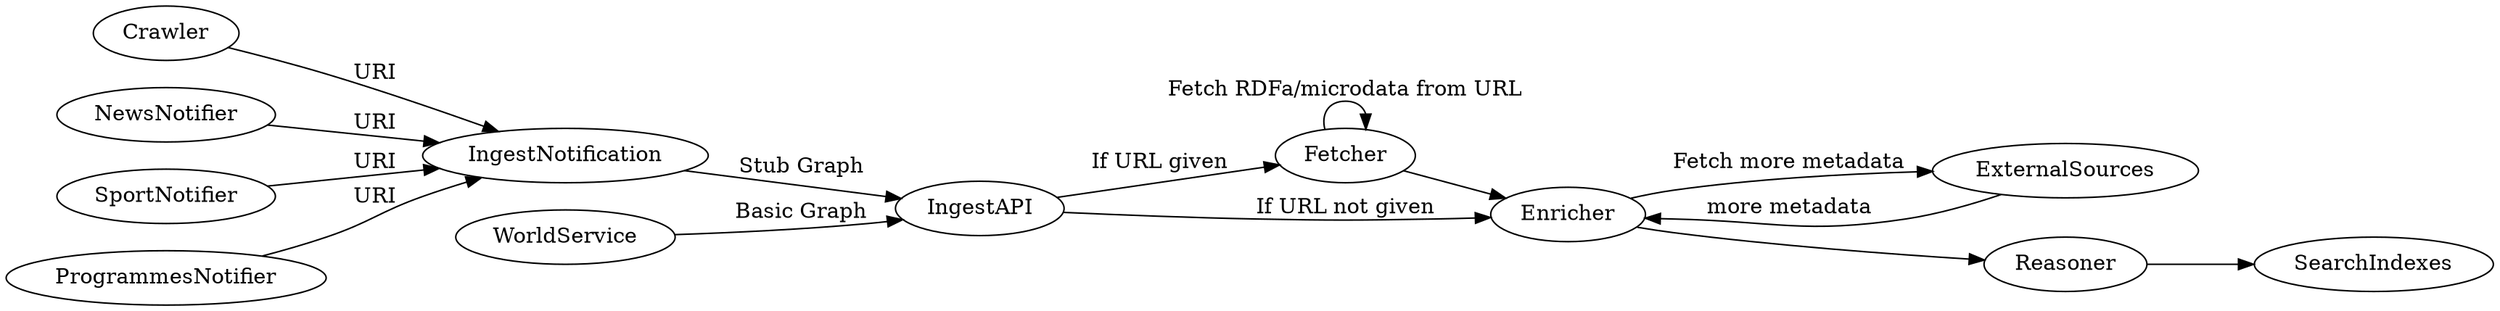 digraph ingest_ld {
  rankdir=LR;

  Crawler -> IngestNotification [label="URI"]
  NewsNotifier -> IngestNotification [label="URI"]
  SportNotifier -> IngestNotification [label="URI"]
  ProgrammesNotifier -> IngestNotification [label="URI"]

  IngestNotification -> IngestAPI [label="Stub Graph"]
  WorldService -> IngestAPI [label="Basic Graph"]

  IngestAPI -> Fetcher [label="If URL given"]
  IngestAPI -> Enricher [label="If URL not given"]

  Fetcher -> Fetcher [label="Fetch RDFa/microdata from URL"]

  Fetcher -> Enricher

  Enricher -> ExternalSources [label="Fetch more metadata"]
  ExternalSources -> Enricher [label="more metadata"]

  Enricher -> Reasoner

  Reasoner -> SearchIndexes
}
